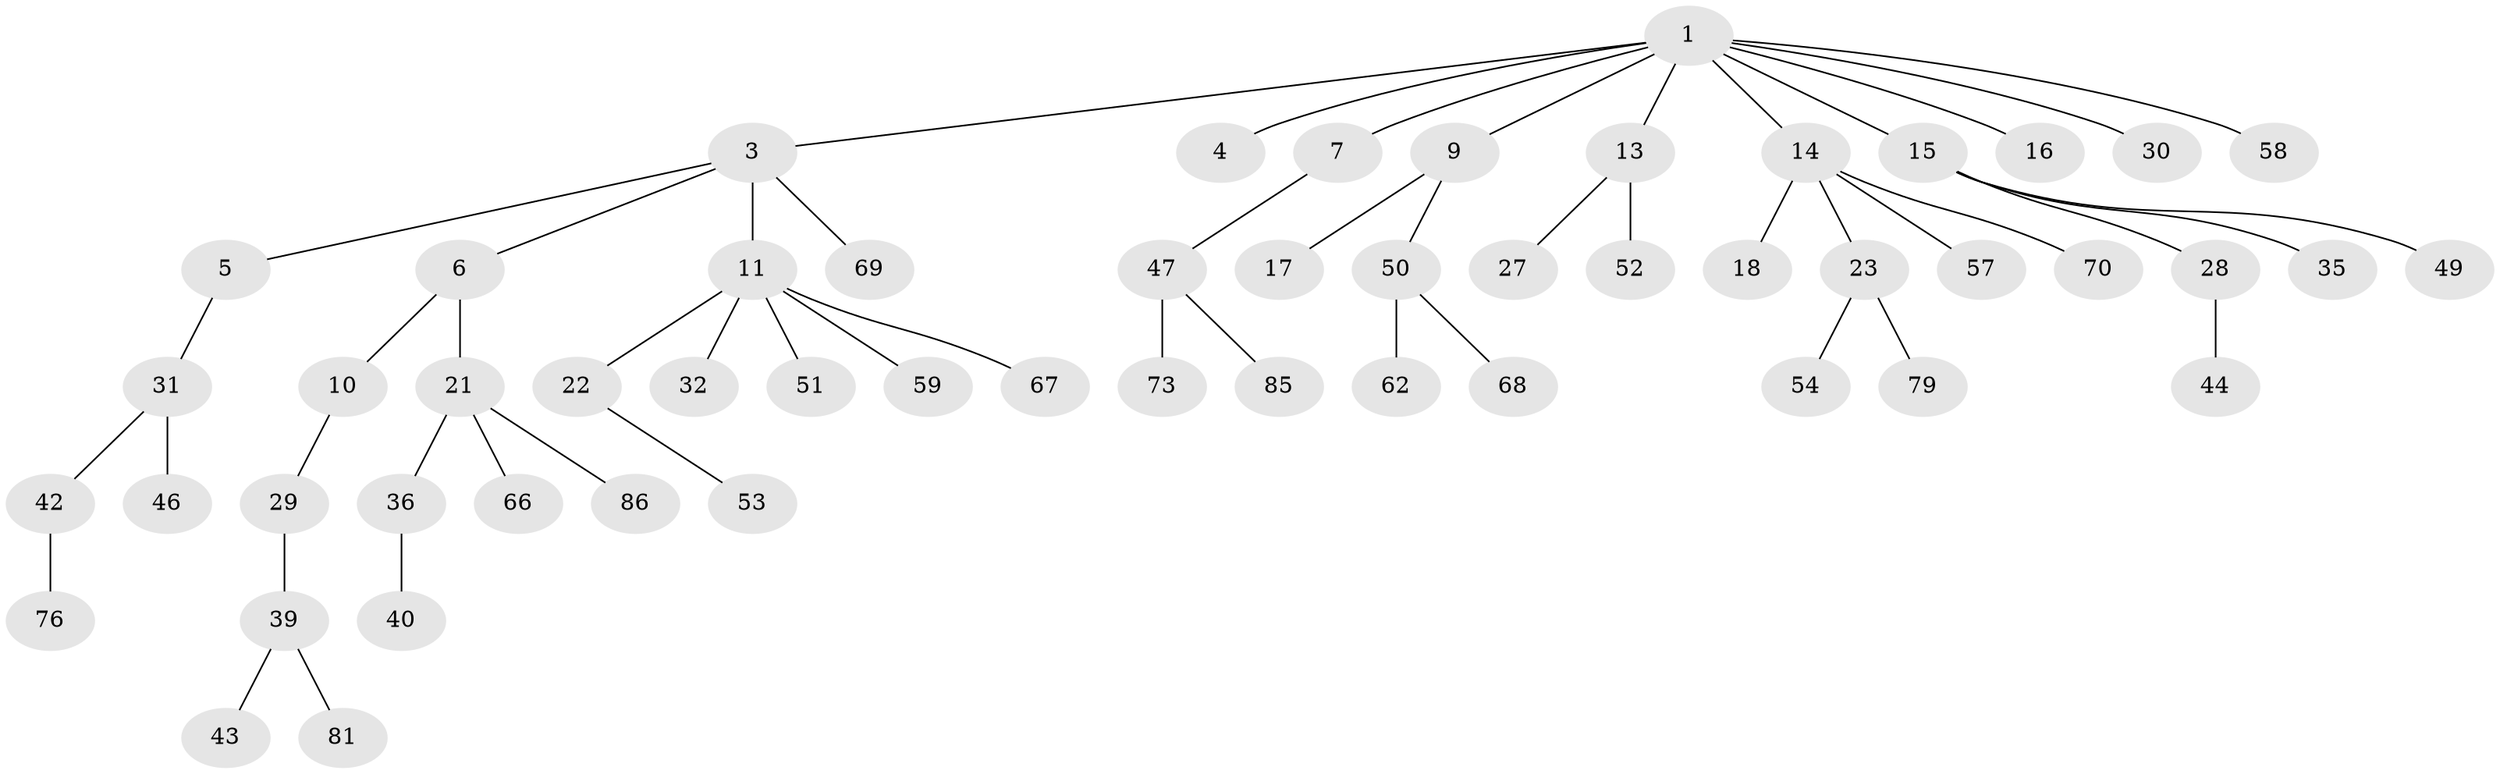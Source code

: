 // original degree distribution, {5: 0.023255813953488372, 7: 0.011627906976744186, 6: 0.011627906976744186, 2: 0.2441860465116279, 3: 0.11627906976744186, 4: 0.09302325581395349, 1: 0.5}
// Generated by graph-tools (version 1.1) at 2025/11/02/27/25 16:11:27]
// undirected, 54 vertices, 53 edges
graph export_dot {
graph [start="1"]
  node [color=gray90,style=filled];
  1 [super="+2"];
  3 [super="+82"];
  4 [super="+19"];
  5 [super="+26"];
  6 [super="+8"];
  7;
  9 [super="+12"];
  10 [super="+25"];
  11 [super="+37"];
  13 [super="+24"];
  14 [super="+60"];
  15 [super="+20"];
  16 [super="+41"];
  17;
  18 [super="+33"];
  21 [super="+45"];
  22 [super="+84"];
  23 [super="+55"];
  27;
  28 [super="+34"];
  29 [super="+38"];
  30 [super="+56"];
  31 [super="+74"];
  32 [super="+64"];
  35 [super="+48"];
  36 [super="+63"];
  39 [super="+71"];
  40;
  42 [super="+65"];
  43;
  44;
  46 [super="+78"];
  47 [super="+61"];
  49;
  50 [super="+77"];
  51;
  52;
  53;
  54;
  57;
  58;
  59;
  62;
  66 [super="+80"];
  67 [super="+72"];
  68 [super="+83"];
  69;
  70;
  73 [super="+75"];
  76;
  79;
  81;
  85;
  86;
  1 -- 3;
  1 -- 7;
  1 -- 14;
  1 -- 58;
  1 -- 16;
  1 -- 4;
  1 -- 9;
  1 -- 13;
  1 -- 30;
  1 -- 15;
  3 -- 5;
  3 -- 6;
  3 -- 11;
  3 -- 69;
  5 -- 31;
  6 -- 10;
  6 -- 21;
  7 -- 47;
  9 -- 50;
  9 -- 17;
  10 -- 29;
  11 -- 22;
  11 -- 32;
  11 -- 59;
  11 -- 67;
  11 -- 51;
  13 -- 27;
  13 -- 52;
  14 -- 18;
  14 -- 23;
  14 -- 57;
  14 -- 70;
  15 -- 28;
  15 -- 35;
  15 -- 49;
  21 -- 36;
  21 -- 86;
  21 -- 66;
  22 -- 53;
  23 -- 54;
  23 -- 79;
  28 -- 44;
  29 -- 39;
  31 -- 42;
  31 -- 46;
  36 -- 40;
  39 -- 43;
  39 -- 81;
  42 -- 76;
  47 -- 73;
  47 -- 85;
  50 -- 62;
  50 -- 68;
}
